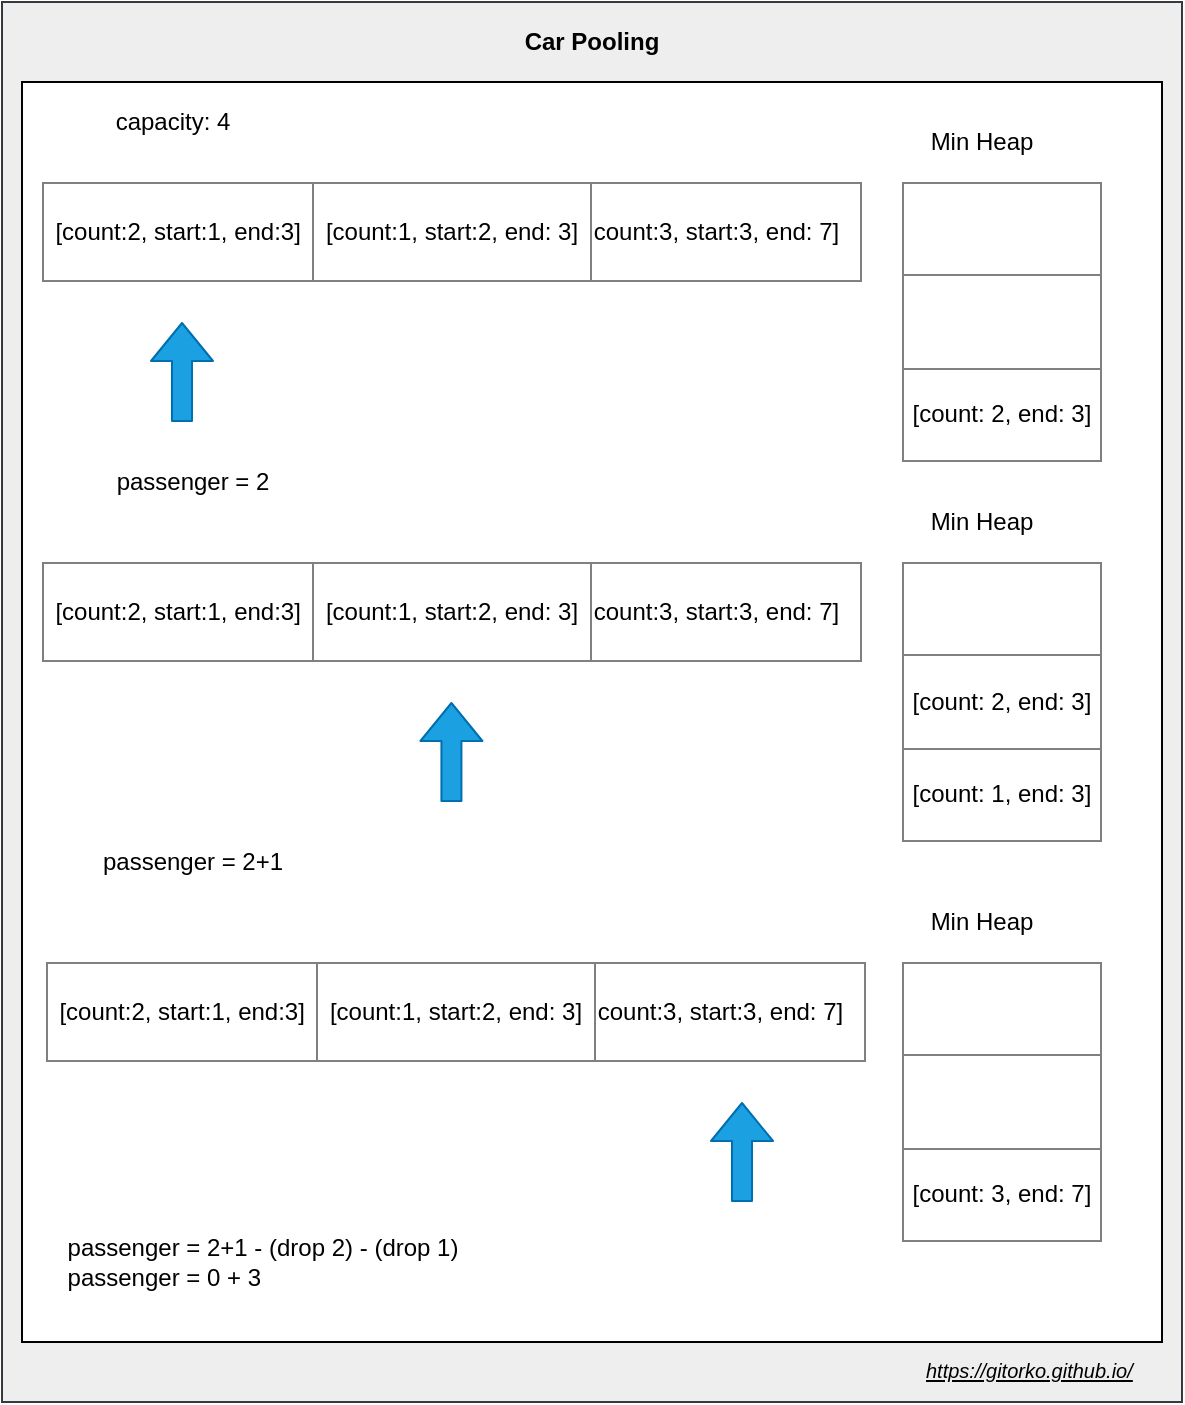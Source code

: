 <mxfile version="12.6.5" type="device"><diagram id="cdy7x-PaNDv688Fm0_aL" name="Page-1"><mxGraphModel dx="922" dy="710" grid="1" gridSize="10" guides="1" tooltips="1" connect="1" arrows="1" fold="1" page="1" pageScale="1" pageWidth="500" pageHeight="1200" math="0" shadow="0"><root><mxCell id="0"/><mxCell id="1" parent="0"/><mxCell id="ScCfQtC3KxiUARmn4CDA-18" value="" style="rounded=0;whiteSpace=wrap;html=1;fillColor=#eeeeee;strokeColor=#36393d;" vertex="1" parent="1"><mxGeometry x="80" y="50" width="590" height="700" as="geometry"/></mxCell><mxCell id="ScCfQtC3KxiUARmn4CDA-17" value="" style="rounded=0;whiteSpace=wrap;html=1;" vertex="1" parent="1"><mxGeometry x="90" y="90" width="570" height="630" as="geometry"/></mxCell><mxCell id="ScCfQtC3KxiUARmn4CDA-1" value="Car Pooling" style="text;html=1;strokeColor=none;fillColor=none;align=center;verticalAlign=middle;whiteSpace=wrap;rounded=0;fontStyle=1" vertex="1" parent="1"><mxGeometry x="285" y="60" width="180" height="20" as="geometry"/></mxCell><mxCell id="ScCfQtC3KxiUARmn4CDA-2" value="&lt;table border=&quot;1&quot; width=&quot;100%&quot; style=&quot;width: 100% ; height: 100% ; border-collapse: collapse&quot;&gt;&lt;tbody&gt;&lt;tr&gt;&lt;td align=&quot;center&quot;&gt;[count:2, start:1, end:3]&lt;/td&gt;&lt;td align=&quot;center&quot;&gt;[count:1, start:2, end: 3]&lt;/td&gt;&lt;td&gt;&lt;span style=&quot;text-align: -webkit-center&quot;&gt;count:3, start:3, end: 7]&lt;/span&gt;&lt;br&gt;&lt;/td&gt;&lt;/tr&gt;&lt;/tbody&gt;&lt;/table&gt;" style="text;html=1;strokeColor=none;fillColor=none;overflow=fill;" vertex="1" parent="1"><mxGeometry x="100" y="140" width="410" height="50" as="geometry"/></mxCell><mxCell id="ScCfQtC3KxiUARmn4CDA-3" value="" style="shape=flexArrow;endArrow=classic;html=1;fillColor=#1ba1e2;strokeColor=#006EAF;" edge="1" parent="1"><mxGeometry width="50" height="50" relative="1" as="geometry"><mxPoint x="170" y="260" as="sourcePoint"/><mxPoint x="170" y="210" as="targetPoint"/></mxGeometry></mxCell><mxCell id="ScCfQtC3KxiUARmn4CDA-4" value="passenger = 2" style="text;html=1;align=center;verticalAlign=middle;resizable=0;points=[];autosize=1;" vertex="1" parent="1"><mxGeometry x="130" y="280" width="90" height="20" as="geometry"/></mxCell><mxCell id="ScCfQtC3KxiUARmn4CDA-6" value="" style="shape=flexArrow;endArrow=classic;html=1;fillColor=#1ba1e2;strokeColor=#006EAF;" edge="1" parent="1"><mxGeometry width="50" height="50" relative="1" as="geometry"><mxPoint x="304.71" y="450" as="sourcePoint"/><mxPoint x="304.71" y="400" as="targetPoint"/></mxGeometry></mxCell><mxCell id="ScCfQtC3KxiUARmn4CDA-7" value="passenger = 2+1" style="text;html=1;align=center;verticalAlign=middle;resizable=0;points=[];autosize=1;" vertex="1" parent="1"><mxGeometry x="120" y="470" width="110" height="20" as="geometry"/></mxCell><mxCell id="ScCfQtC3KxiUARmn4CDA-8" value="&lt;table border=&quot;1&quot; width=&quot;100%&quot; style=&quot;width: 100% ; height: 100% ; border-collapse: collapse&quot;&gt;&lt;tbody&gt;&lt;tr&gt;&lt;td align=&quot;center&quot;&gt;&lt;br&gt;&lt;/td&gt;&lt;/tr&gt;&lt;tr&gt;&lt;td align=&quot;center&quot;&gt;&lt;br&gt;&lt;/td&gt;&lt;/tr&gt;&lt;tr&gt;&lt;td align=&quot;center&quot;&gt;[count: 2, end: 3]&lt;/td&gt;&lt;/tr&gt;&lt;/tbody&gt;&lt;/table&gt;" style="text;html=1;strokeColor=none;fillColor=none;overflow=fill;" vertex="1" parent="1"><mxGeometry x="530" y="140" width="100" height="140" as="geometry"/></mxCell><mxCell id="ScCfQtC3KxiUARmn4CDA-9" value="&lt;table border=&quot;1&quot; width=&quot;100%&quot; style=&quot;width: 100% ; height: 100% ; border-collapse: collapse&quot;&gt;&lt;tbody&gt;&lt;tr&gt;&lt;td align=&quot;center&quot;&gt;[count:2, start:1, end:3]&lt;/td&gt;&lt;td align=&quot;center&quot;&gt;[count:1, start:2, end: 3]&lt;/td&gt;&lt;td&gt;&lt;span style=&quot;text-align: -webkit-center&quot;&gt;count:3, start:3, end: 7]&lt;/span&gt;&lt;br&gt;&lt;/td&gt;&lt;/tr&gt;&lt;/tbody&gt;&lt;/table&gt;" style="text;html=1;strokeColor=none;fillColor=none;overflow=fill;" vertex="1" parent="1"><mxGeometry x="100" y="330" width="410" height="50" as="geometry"/></mxCell><mxCell id="ScCfQtC3KxiUARmn4CDA-10" value="&lt;table border=&quot;1&quot; width=&quot;100%&quot; style=&quot;width: 100% ; height: 100% ; border-collapse: collapse&quot;&gt;&lt;tbody&gt;&lt;tr&gt;&lt;td align=&quot;center&quot;&gt;&lt;br&gt;&lt;/td&gt;&lt;/tr&gt;&lt;tr&gt;&lt;td align=&quot;center&quot;&gt;[count: 2, end: 3]&lt;br&gt;&lt;/td&gt;&lt;/tr&gt;&lt;tr&gt;&lt;td align=&quot;center&quot;&gt;[count: 1, end: 3]&lt;/td&gt;&lt;/tr&gt;&lt;/tbody&gt;&lt;/table&gt;" style="text;html=1;strokeColor=none;fillColor=none;overflow=fill;" vertex="1" parent="1"><mxGeometry x="530" y="330" width="100" height="140" as="geometry"/></mxCell><mxCell id="ScCfQtC3KxiUARmn4CDA-11" value="" style="shape=flexArrow;endArrow=classic;html=1;fillColor=#1ba1e2;strokeColor=#006EAF;" edge="1" parent="1"><mxGeometry width="50" height="50" relative="1" as="geometry"><mxPoint x="450.0" y="650" as="sourcePoint"/><mxPoint x="450.0" y="600" as="targetPoint"/></mxGeometry></mxCell><mxCell id="ScCfQtC3KxiUARmn4CDA-12" value="passenger = 2+1 - (drop 2) - (drop 1)&lt;br&gt;&lt;div style=&quot;text-align: left&quot;&gt;&lt;span&gt;passenger = 0 + 3&lt;/span&gt;&lt;/div&gt;" style="text;html=1;align=center;verticalAlign=middle;resizable=0;points=[];autosize=1;" vertex="1" parent="1"><mxGeometry x="105" y="665" width="210" height="30" as="geometry"/></mxCell><mxCell id="ScCfQtC3KxiUARmn4CDA-13" value="&lt;table border=&quot;1&quot; width=&quot;100%&quot; style=&quot;width: 100% ; height: 100% ; border-collapse: collapse&quot;&gt;&lt;tbody&gt;&lt;tr&gt;&lt;td align=&quot;center&quot;&gt;[count:2, start:1, end:3]&lt;/td&gt;&lt;td align=&quot;center&quot;&gt;[count:1, start:2, end: 3]&lt;/td&gt;&lt;td&gt;&lt;span style=&quot;text-align: -webkit-center&quot;&gt;count:3, start:3, end: 7]&lt;/span&gt;&lt;br&gt;&lt;/td&gt;&lt;/tr&gt;&lt;/tbody&gt;&lt;/table&gt;" style="text;html=1;strokeColor=none;fillColor=none;overflow=fill;" vertex="1" parent="1"><mxGeometry x="101.71" y="530" width="410" height="50" as="geometry"/></mxCell><mxCell id="ScCfQtC3KxiUARmn4CDA-15" value="&lt;table border=&quot;1&quot; width=&quot;100%&quot; style=&quot;width: 100% ; height: 100% ; border-collapse: collapse&quot;&gt;&lt;tbody&gt;&lt;tr&gt;&lt;td align=&quot;center&quot;&gt;&lt;br&gt;&lt;/td&gt;&lt;/tr&gt;&lt;tr&gt;&lt;td align=&quot;center&quot;&gt;&lt;br&gt;&lt;/td&gt;&lt;/tr&gt;&lt;tr&gt;&lt;td align=&quot;center&quot;&gt;[count: 3, end: 7]&lt;/td&gt;&lt;/tr&gt;&lt;/tbody&gt;&lt;/table&gt;" style="text;html=1;strokeColor=none;fillColor=none;overflow=fill;" vertex="1" parent="1"><mxGeometry x="530" y="530" width="100" height="140" as="geometry"/></mxCell><mxCell id="ScCfQtC3KxiUARmn4CDA-16" value="capacity: 4" style="text;html=1;align=center;verticalAlign=middle;resizable=0;points=[];autosize=1;" vertex="1" parent="1"><mxGeometry x="130" y="100" width="70" height="20" as="geometry"/></mxCell><UserObject label="&lt;i&gt;&lt;u&gt;&lt;font style=&quot;font-size: 10px&quot;&gt;https://gitorko.github.io/&lt;/font&gt;&lt;/u&gt;&lt;/i&gt;" link="https://gitorko.github.io/" id="ScCfQtC3KxiUARmn4CDA-19"><mxCell style="text;html=1;" vertex="1" parent="1"><mxGeometry x="540" y="720" width="120" height="30" as="geometry"/></mxCell></UserObject><mxCell id="ScCfQtC3KxiUARmn4CDA-20" value="Min Heap" style="text;html=1;strokeColor=none;fillColor=none;align=center;verticalAlign=middle;whiteSpace=wrap;rounded=0;" vertex="1" parent="1"><mxGeometry x="530" y="110" width="80" height="20" as="geometry"/></mxCell><mxCell id="ScCfQtC3KxiUARmn4CDA-21" value="Min Heap" style="text;html=1;strokeColor=none;fillColor=none;align=center;verticalAlign=middle;whiteSpace=wrap;rounded=0;" vertex="1" parent="1"><mxGeometry x="530" y="300" width="80" height="20" as="geometry"/></mxCell><mxCell id="ScCfQtC3KxiUARmn4CDA-22" value="Min Heap" style="text;html=1;strokeColor=none;fillColor=none;align=center;verticalAlign=middle;whiteSpace=wrap;rounded=0;" vertex="1" parent="1"><mxGeometry x="530" y="500" width="80" height="20" as="geometry"/></mxCell></root></mxGraphModel></diagram></mxfile>